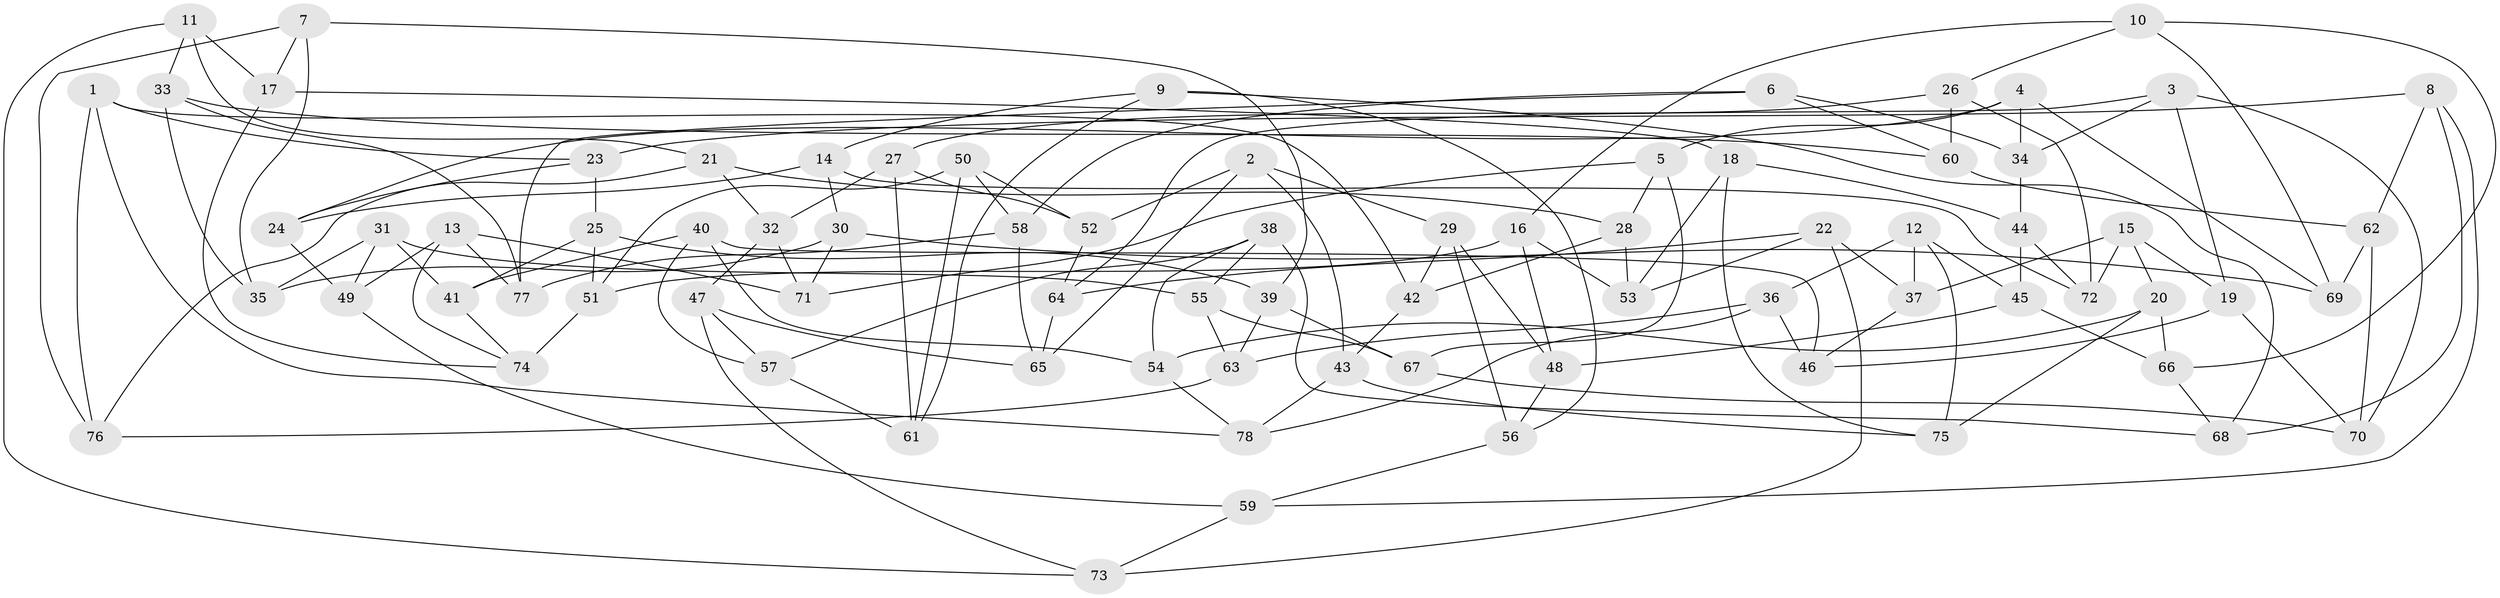 // coarse degree distribution, {6: 0.6444444444444445, 5: 0.08888888888888889, 4: 0.26666666666666666}
// Generated by graph-tools (version 1.1) at 2025/24/03/03/25 07:24:25]
// undirected, 78 vertices, 156 edges
graph export_dot {
graph [start="1"]
  node [color=gray90,style=filled];
  1;
  2;
  3;
  4;
  5;
  6;
  7;
  8;
  9;
  10;
  11;
  12;
  13;
  14;
  15;
  16;
  17;
  18;
  19;
  20;
  21;
  22;
  23;
  24;
  25;
  26;
  27;
  28;
  29;
  30;
  31;
  32;
  33;
  34;
  35;
  36;
  37;
  38;
  39;
  40;
  41;
  42;
  43;
  44;
  45;
  46;
  47;
  48;
  49;
  50;
  51;
  52;
  53;
  54;
  55;
  56;
  57;
  58;
  59;
  60;
  61;
  62;
  63;
  64;
  65;
  66;
  67;
  68;
  69;
  70;
  71;
  72;
  73;
  74;
  75;
  76;
  77;
  78;
  1 -- 76;
  1 -- 42;
  1 -- 23;
  1 -- 78;
  2 -- 29;
  2 -- 43;
  2 -- 65;
  2 -- 52;
  3 -- 19;
  3 -- 64;
  3 -- 70;
  3 -- 34;
  4 -- 24;
  4 -- 5;
  4 -- 34;
  4 -- 69;
  5 -- 67;
  5 -- 71;
  5 -- 28;
  6 -- 77;
  6 -- 58;
  6 -- 34;
  6 -- 60;
  7 -- 39;
  7 -- 76;
  7 -- 35;
  7 -- 17;
  8 -- 62;
  8 -- 68;
  8 -- 23;
  8 -- 59;
  9 -- 68;
  9 -- 56;
  9 -- 61;
  9 -- 14;
  10 -- 66;
  10 -- 16;
  10 -- 26;
  10 -- 69;
  11 -- 33;
  11 -- 17;
  11 -- 73;
  11 -- 21;
  12 -- 36;
  12 -- 75;
  12 -- 45;
  12 -- 37;
  13 -- 74;
  13 -- 77;
  13 -- 49;
  13 -- 71;
  14 -- 72;
  14 -- 24;
  14 -- 30;
  15 -- 37;
  15 -- 20;
  15 -- 19;
  15 -- 72;
  16 -- 51;
  16 -- 53;
  16 -- 48;
  17 -- 74;
  17 -- 18;
  18 -- 75;
  18 -- 44;
  18 -- 53;
  19 -- 46;
  19 -- 70;
  20 -- 54;
  20 -- 75;
  20 -- 66;
  21 -- 28;
  21 -- 76;
  21 -- 32;
  22 -- 73;
  22 -- 37;
  22 -- 53;
  22 -- 64;
  23 -- 24;
  23 -- 25;
  24 -- 49;
  25 -- 41;
  25 -- 51;
  25 -- 39;
  26 -- 60;
  26 -- 72;
  26 -- 27;
  27 -- 52;
  27 -- 61;
  27 -- 32;
  28 -- 42;
  28 -- 53;
  29 -- 56;
  29 -- 48;
  29 -- 42;
  30 -- 69;
  30 -- 71;
  30 -- 35;
  31 -- 55;
  31 -- 35;
  31 -- 41;
  31 -- 49;
  32 -- 47;
  32 -- 71;
  33 -- 60;
  33 -- 77;
  33 -- 35;
  34 -- 44;
  36 -- 46;
  36 -- 63;
  36 -- 78;
  37 -- 46;
  38 -- 55;
  38 -- 57;
  38 -- 68;
  38 -- 54;
  39 -- 67;
  39 -- 63;
  40 -- 57;
  40 -- 41;
  40 -- 54;
  40 -- 46;
  41 -- 74;
  42 -- 43;
  43 -- 75;
  43 -- 78;
  44 -- 72;
  44 -- 45;
  45 -- 66;
  45 -- 48;
  47 -- 57;
  47 -- 65;
  47 -- 73;
  48 -- 56;
  49 -- 59;
  50 -- 51;
  50 -- 52;
  50 -- 61;
  50 -- 58;
  51 -- 74;
  52 -- 64;
  54 -- 78;
  55 -- 63;
  55 -- 67;
  56 -- 59;
  57 -- 61;
  58 -- 65;
  58 -- 77;
  59 -- 73;
  60 -- 62;
  62 -- 70;
  62 -- 69;
  63 -- 76;
  64 -- 65;
  66 -- 68;
  67 -- 70;
}
